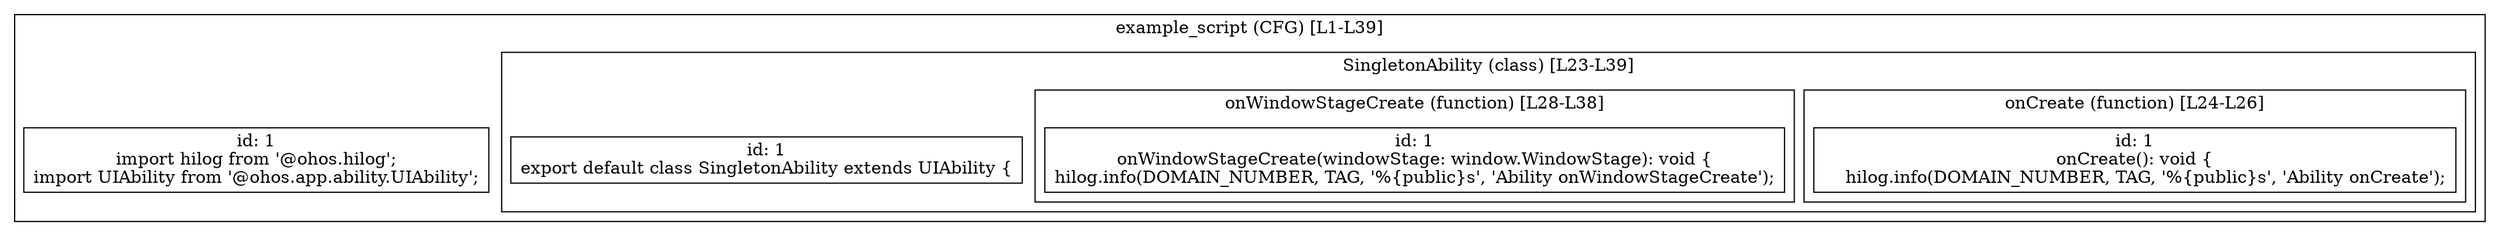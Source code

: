 digraph "119.ts" {
  subgraph "cluster_1" {
    label="example_script (CFG) [L1-L39]";
    node_1_1 [label="id: 1\nimport hilog from '@ohos.hilog';
import UIAbility from '@ohos.app.ability.UIAbility';", shape=box];
  subgraph "cluster_2" {
    label="SingletonAbility (class) [L23-L39]";
    node_2_1 [label="id: 1\nexport default class SingletonAbility extends UIAbility {", shape=box];
  subgraph "cluster_3" {
    label="onCreate (function) [L24-L26]";
    node_3_1 [label="id: 1\nonCreate(): void {
    hilog.info(DOMAIN_NUMBER, TAG, '%{public}s', 'Ability onCreate');", shape=box];
  }
  subgraph "cluster_4" {
    label="onWindowStageCreate (function) [L28-L38]";
    node_4_1 [label="id: 1\nonWindowStageCreate(windowStage: window.WindowStage): void {
hilog.info(DOMAIN_NUMBER, TAG, '%{public}s', 'Ability onWindowStageCreate');", shape=box];
  }
  }
  }
}